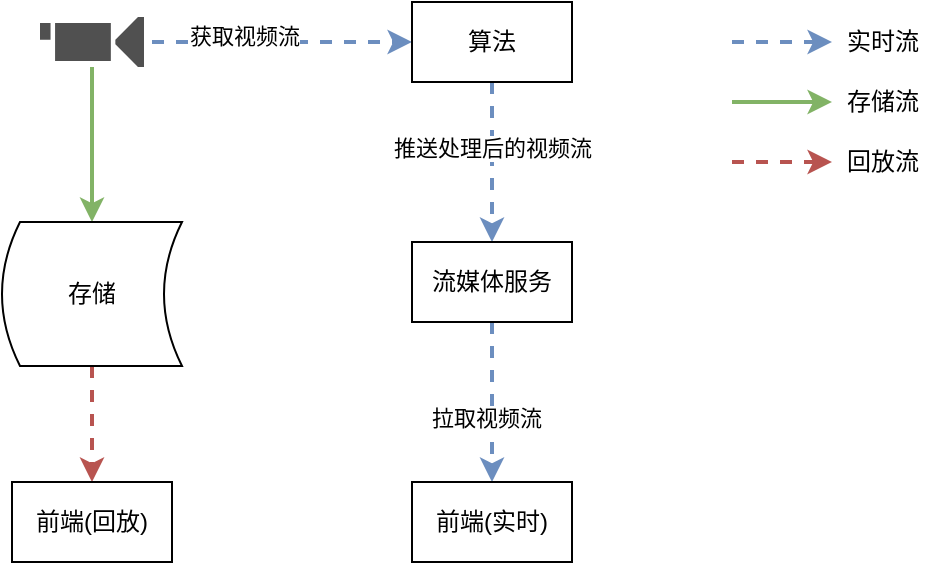 <mxfile version="13.4.3" type="github">
  <diagram name="Page-1" id="74e2e168-ea6b-b213-b513-2b3c1d86103e">
    <mxGraphModel dx="1095" dy="655" grid="1" gridSize="10" guides="1" tooltips="1" connect="1" arrows="1" fold="1" page="1" pageScale="1" pageWidth="1100" pageHeight="850" background="#ffffff" math="0" shadow="0">
      <root>
        <mxCell id="0" />
        <mxCell id="1" parent="0" />
        <mxCell id="xlCSGGUP_YzawD2wq4ug-14" value="" style="edgeStyle=orthogonalEdgeStyle;rounded=1;orthogonalLoop=1;jettySize=auto;html=1;entryX=0;entryY=0.5;entryDx=0;entryDy=0;exitX=1.077;exitY=0.5;exitDx=0;exitDy=0;exitPerimeter=0;dashed=1;fillColor=#dae8fc;strokeColor=#6c8ebf;strokeWidth=2;" edge="1" parent="1" source="xlCSGGUP_YzawD2wq4ug-1" target="xlCSGGUP_YzawD2wq4ug-2">
          <mxGeometry relative="1" as="geometry">
            <mxPoint x="320" y="100" as="sourcePoint" />
            <mxPoint x="430" y="100" as="targetPoint" />
          </mxGeometry>
        </mxCell>
        <mxCell id="xlCSGGUP_YzawD2wq4ug-15" value="获取视频流" style="edgeLabel;html=1;align=center;verticalAlign=middle;resizable=0;points=[];" vertex="1" connectable="0" parent="xlCSGGUP_YzawD2wq4ug-14">
          <mxGeometry x="-0.3" y="3" relative="1" as="geometry">
            <mxPoint as="offset" />
          </mxGeometry>
        </mxCell>
        <mxCell id="xlCSGGUP_YzawD2wq4ug-17" value="" style="edgeStyle=orthogonalEdgeStyle;rounded=1;orthogonalLoop=1;jettySize=auto;html=1;strokeWidth=2;fillColor=#d5e8d4;strokeColor=#82b366;" edge="1" parent="1" source="xlCSGGUP_YzawD2wq4ug-1">
          <mxGeometry relative="1" as="geometry">
            <mxPoint x="280" y="190" as="targetPoint" />
          </mxGeometry>
        </mxCell>
        <mxCell id="xlCSGGUP_YzawD2wq4ug-1" value="" style="pointerEvents=1;shadow=0;dashed=0;html=1;strokeColor=none;fillColor=#505050;labelPosition=center;verticalLabelPosition=bottom;verticalAlign=top;outlineConnect=0;align=center;shape=mxgraph.office.devices.video_camera;" vertex="1" parent="1">
          <mxGeometry x="254" y="87.5" width="52" height="25" as="geometry" />
        </mxCell>
        <mxCell id="xlCSGGUP_YzawD2wq4ug-7" value="" style="edgeStyle=orthogonalEdgeStyle;rounded=1;orthogonalLoop=1;jettySize=auto;html=1;strokeWidth=2;dashed=1;fillColor=#dae8fc;strokeColor=#6c8ebf;" edge="1" parent="1" source="xlCSGGUP_YzawD2wq4ug-2" target="xlCSGGUP_YzawD2wq4ug-6">
          <mxGeometry relative="1" as="geometry" />
        </mxCell>
        <mxCell id="xlCSGGUP_YzawD2wq4ug-8" value="推送处理后的视频流" style="edgeLabel;html=1;align=center;verticalAlign=middle;resizable=0;points=[];" vertex="1" connectable="0" parent="xlCSGGUP_YzawD2wq4ug-7">
          <mxGeometry x="-0.175" relative="1" as="geometry">
            <mxPoint as="offset" />
          </mxGeometry>
        </mxCell>
        <mxCell id="xlCSGGUP_YzawD2wq4ug-2" value="算法" style="rounded=0;whiteSpace=wrap;html=1;" vertex="1" parent="1">
          <mxGeometry x="440" y="80" width="80" height="40" as="geometry" />
        </mxCell>
        <mxCell id="xlCSGGUP_YzawD2wq4ug-11" value="" style="edgeStyle=orthogonalEdgeStyle;rounded=1;orthogonalLoop=1;jettySize=auto;html=1;dashed=1;strokeWidth=2;fillColor=#dae8fc;strokeColor=#6c8ebf;" edge="1" parent="1" source="xlCSGGUP_YzawD2wq4ug-6" target="xlCSGGUP_YzawD2wq4ug-10">
          <mxGeometry relative="1" as="geometry" />
        </mxCell>
        <mxCell id="xlCSGGUP_YzawD2wq4ug-12" value="拉取视频流" style="edgeLabel;html=1;align=center;verticalAlign=middle;resizable=0;points=[];" vertex="1" connectable="0" parent="xlCSGGUP_YzawD2wq4ug-11">
          <mxGeometry x="0.2" y="-3" relative="1" as="geometry">
            <mxPoint as="offset" />
          </mxGeometry>
        </mxCell>
        <mxCell id="xlCSGGUP_YzawD2wq4ug-6" value="流媒体服务" style="rounded=0;whiteSpace=wrap;html=1;" vertex="1" parent="1">
          <mxGeometry x="440" y="200" width="80" height="40" as="geometry" />
        </mxCell>
        <mxCell id="xlCSGGUP_YzawD2wq4ug-20" value="" style="edgeStyle=orthogonalEdgeStyle;rounded=1;orthogonalLoop=1;jettySize=auto;html=1;dashed=1;strokeWidth=2;exitX=0.5;exitY=1;exitDx=0;exitDy=0;fillColor=#f8cecc;strokeColor=#b85450;" edge="1" parent="1" source="xlCSGGUP_YzawD2wq4ug-18" target="xlCSGGUP_YzawD2wq4ug-19">
          <mxGeometry relative="1" as="geometry" />
        </mxCell>
        <mxCell id="xlCSGGUP_YzawD2wq4ug-10" value="前端(实时)" style="rounded=0;whiteSpace=wrap;html=1;" vertex="1" parent="1">
          <mxGeometry x="440" y="320" width="80" height="40" as="geometry" />
        </mxCell>
        <mxCell id="xlCSGGUP_YzawD2wq4ug-18" value="存储" style="shape=dataStorage;whiteSpace=wrap;html=1;" vertex="1" parent="1">
          <mxGeometry x="235" y="190" width="90" height="72" as="geometry" />
        </mxCell>
        <mxCell id="xlCSGGUP_YzawD2wq4ug-19" value="前端(回放)" style="rounded=0;whiteSpace=wrap;html=1;" vertex="1" parent="1">
          <mxGeometry x="240" y="320" width="80" height="40" as="geometry" />
        </mxCell>
        <mxCell id="xlCSGGUP_YzawD2wq4ug-22" value="" style="group" vertex="1" connectable="0" parent="1">
          <mxGeometry x="600" y="90" width="100" height="20" as="geometry" />
        </mxCell>
        <mxCell id="xlCSGGUP_YzawD2wq4ug-21" value="" style="endArrow=classic;html=1;dashed=1;strokeWidth=2;fillColor=#dae8fc;strokeColor=#6c8ebf;" edge="1" parent="xlCSGGUP_YzawD2wq4ug-22">
          <mxGeometry width="50" height="50" relative="1" as="geometry">
            <mxPoint y="10" as="sourcePoint" />
            <mxPoint x="50" y="10" as="targetPoint" />
          </mxGeometry>
        </mxCell>
        <mxCell id="2" value="实时流" style="text;html=1;align=center;verticalAlign=middle;resizable=0;points=[];autosize=1;" vertex="1" parent="xlCSGGUP_YzawD2wq4ug-22">
          <mxGeometry x="50" width="50" height="20" as="geometry" />
        </mxCell>
        <mxCell id="xlCSGGUP_YzawD2wq4ug-23" value="" style="group" vertex="1" connectable="0" parent="1">
          <mxGeometry x="600" y="120" width="100" height="20" as="geometry" />
        </mxCell>
        <mxCell id="xlCSGGUP_YzawD2wq4ug-24" value="" style="endArrow=classic;html=1;strokeWidth=2;fillColor=#d5e8d4;strokeColor=#82b366;" edge="1" parent="xlCSGGUP_YzawD2wq4ug-23">
          <mxGeometry width="50" height="50" relative="1" as="geometry">
            <mxPoint y="10" as="sourcePoint" />
            <mxPoint x="50" y="10" as="targetPoint" />
          </mxGeometry>
        </mxCell>
        <mxCell id="xlCSGGUP_YzawD2wq4ug-25" value="存储流" style="text;html=1;align=center;verticalAlign=middle;resizable=0;points=[];autosize=1;" vertex="1" parent="xlCSGGUP_YzawD2wq4ug-23">
          <mxGeometry x="50" width="50" height="20" as="geometry" />
        </mxCell>
        <mxCell id="xlCSGGUP_YzawD2wq4ug-32" value="" style="group" vertex="1" connectable="0" parent="1">
          <mxGeometry x="600" y="150" width="100" height="20" as="geometry" />
        </mxCell>
        <mxCell id="xlCSGGUP_YzawD2wq4ug-33" value="" style="endArrow=classic;html=1;dashed=1;strokeWidth=2;fillColor=#f8cecc;strokeColor=#b85450;" edge="1" parent="xlCSGGUP_YzawD2wq4ug-32">
          <mxGeometry width="50" height="50" relative="1" as="geometry">
            <mxPoint y="10" as="sourcePoint" />
            <mxPoint x="50" y="10" as="targetPoint" />
          </mxGeometry>
        </mxCell>
        <mxCell id="xlCSGGUP_YzawD2wq4ug-34" value="回放流" style="text;html=1;align=center;verticalAlign=middle;resizable=0;points=[];autosize=1;" vertex="1" parent="xlCSGGUP_YzawD2wq4ug-32">
          <mxGeometry x="50" width="50" height="20" as="geometry" />
        </mxCell>
      </root>
    </mxGraphModel>
  </diagram>
</mxfile>
